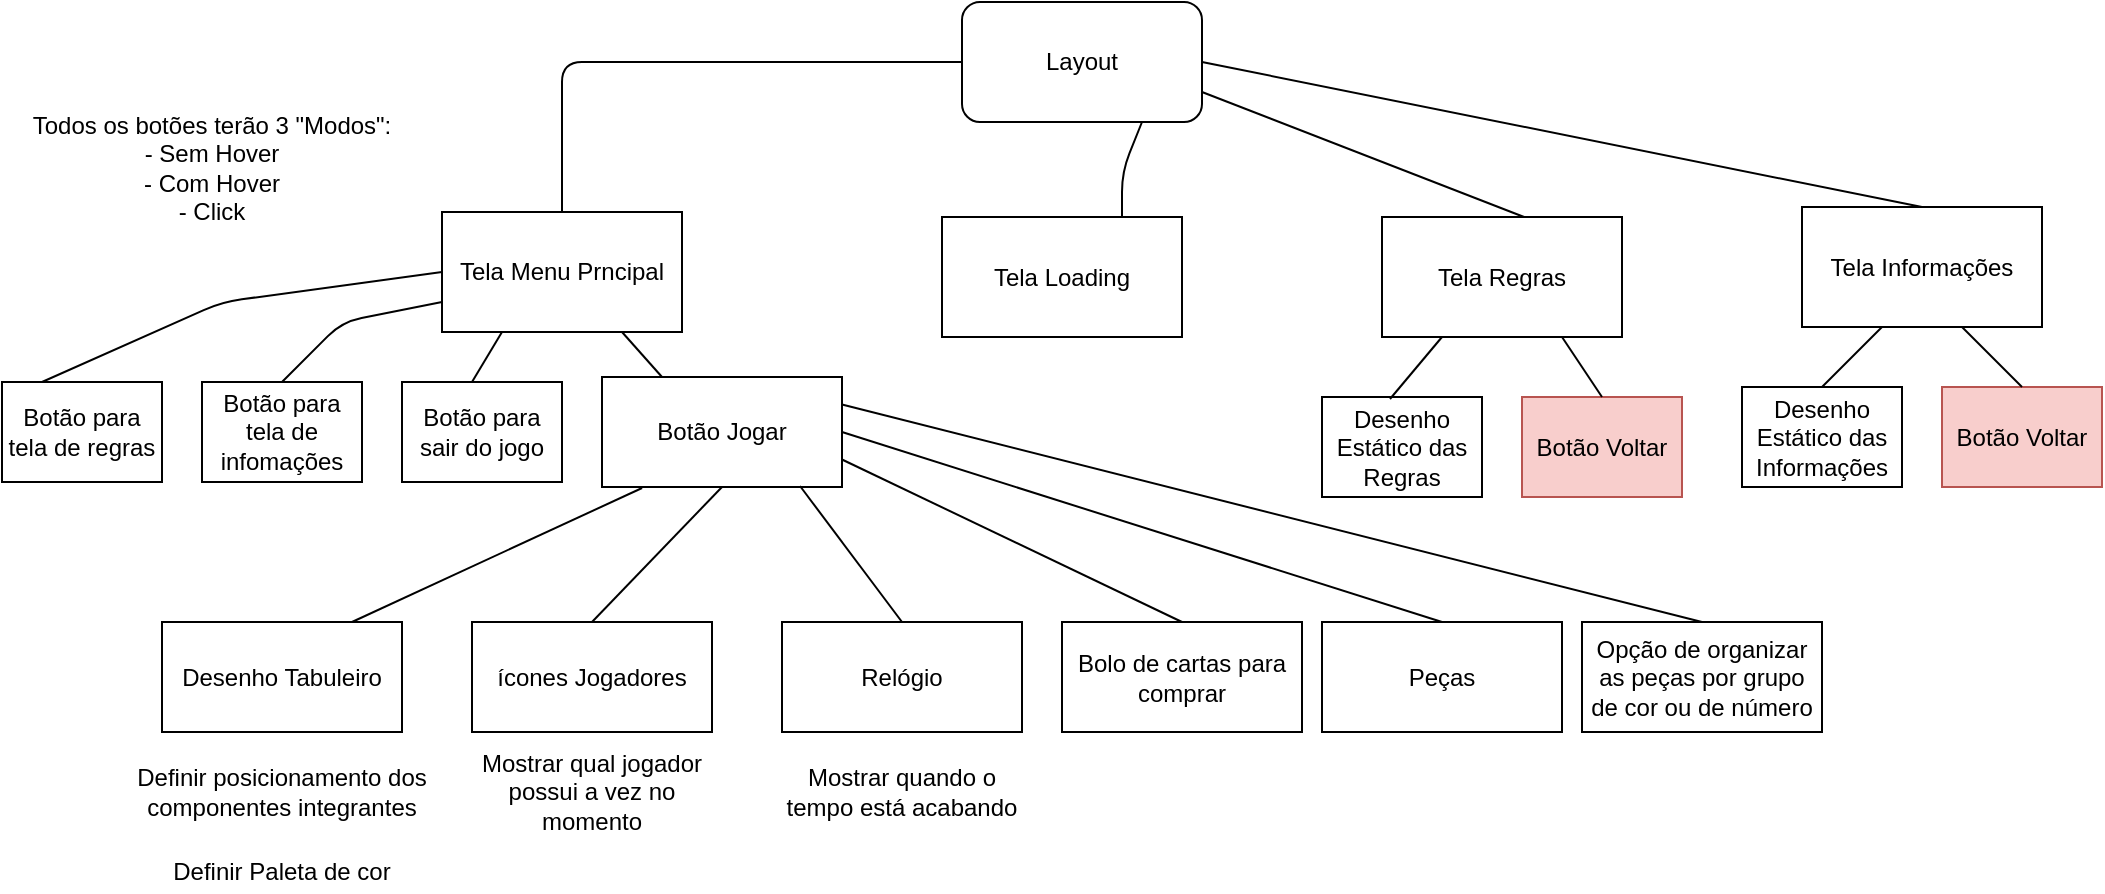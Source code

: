 <mxfile version="10.6.3" type="device"><diagram id="LL2Jm9bCJ6iH1BwQHbhC" name="Page-1"><mxGraphModel dx="1354" dy="765" grid="1" gridSize="10" guides="1" tooltips="1" connect="1" arrows="1" fold="1" page="1" pageScale="1" pageWidth="827" pageHeight="1169" math="0" shadow="0"><root><mxCell id="0"/><mxCell id="1" parent="0"/><mxCell id="oc5PWRHAvKlZDDpuAJo9-1" value="Layout&lt;br&gt;" style="rounded=1;whiteSpace=wrap;html=1;" parent="1" vertex="1"><mxGeometry x="755" y="115" width="120" height="60" as="geometry"/></mxCell><mxCell id="oc5PWRHAvKlZDDpuAJo9-2" value="Tela Menu Prncipal" style="rounded=0;whiteSpace=wrap;html=1;" parent="1" vertex="1"><mxGeometry x="495" y="220" width="120" height="60" as="geometry"/></mxCell><mxCell id="oc5PWRHAvKlZDDpuAJo9-3" value="Tela Loading" style="rounded=0;whiteSpace=wrap;html=1;" parent="1" vertex="1"><mxGeometry x="745" y="222.5" width="120" height="60" as="geometry"/></mxCell><mxCell id="oc5PWRHAvKlZDDpuAJo9-4" value="Tela Regras" style="rounded=0;whiteSpace=wrap;html=1;" parent="1" vertex="1"><mxGeometry x="965" y="222.5" width="120" height="60" as="geometry"/></mxCell><mxCell id="oc5PWRHAvKlZDDpuAJo9-5" value="Tela Informações" style="rounded=0;whiteSpace=wrap;html=1;" parent="1" vertex="1"><mxGeometry x="1175" y="217.5" width="120" height="60" as="geometry"/></mxCell><mxCell id="oc5PWRHAvKlZDDpuAJo9-6" value="Desenho Estático das Informações&lt;br&gt;" style="rounded=0;whiteSpace=wrap;html=1;" parent="1" vertex="1"><mxGeometry x="1145" y="307.5" width="80" height="50" as="geometry"/></mxCell><mxCell id="oc5PWRHAvKlZDDpuAJo9-7" value="Botão Voltar&lt;br&gt;" style="rounded=0;whiteSpace=wrap;html=1;fillColor=#f8cecc;strokeColor=#b85450;" parent="1" vertex="1"><mxGeometry x="1245" y="307.5" width="80" height="50" as="geometry"/></mxCell><mxCell id="oc5PWRHAvKlZDDpuAJo9-8" value="Desenho Estático das Regras&lt;br&gt;" style="rounded=0;whiteSpace=wrap;html=1;" parent="1" vertex="1"><mxGeometry x="935" y="312.5" width="80" height="50" as="geometry"/></mxCell><mxCell id="oc5PWRHAvKlZDDpuAJo9-9" value="Botão Voltar&lt;br&gt;" style="rounded=0;whiteSpace=wrap;html=1;fillColor=#f8cecc;strokeColor=#b85450;" parent="1" vertex="1"><mxGeometry x="1035" y="312.5" width="80" height="50" as="geometry"/></mxCell><mxCell id="oc5PWRHAvKlZDDpuAJo9-13" value="Botão para tela de regras&lt;br&gt;" style="rounded=0;whiteSpace=wrap;html=1;" parent="1" vertex="1"><mxGeometry x="275" y="305" width="80" height="50" as="geometry"/></mxCell><mxCell id="oc5PWRHAvKlZDDpuAJo9-14" value="Botão para tela de infomações&lt;br&gt;" style="rounded=0;whiteSpace=wrap;html=1;" parent="1" vertex="1"><mxGeometry x="375" y="305" width="80" height="50" as="geometry"/></mxCell><mxCell id="oc5PWRHAvKlZDDpuAJo9-15" value="Botão para sair do jogo&lt;br&gt;" style="rounded=0;whiteSpace=wrap;html=1;" parent="1" vertex="1"><mxGeometry x="475" y="305" width="80" height="50" as="geometry"/></mxCell><mxCell id="oc5PWRHAvKlZDDpuAJo9-16" value="Botão Jogar&lt;br&gt;" style="rounded=0;whiteSpace=wrap;html=1;" parent="1" vertex="1"><mxGeometry x="575" y="302.5" width="120" height="55" as="geometry"/></mxCell><mxCell id="oc5PWRHAvKlZDDpuAJo9-17" value="Desenho Tabuleiro&lt;br&gt;" style="rounded=0;whiteSpace=wrap;html=1;" parent="1" vertex="1"><mxGeometry x="355" y="425" width="120" height="55" as="geometry"/></mxCell><mxCell id="oc5PWRHAvKlZDDpuAJo9-18" value="ícones Jogadores&lt;br&gt;" style="rounded=0;whiteSpace=wrap;html=1;" parent="1" vertex="1"><mxGeometry x="510" y="425" width="120" height="55" as="geometry"/></mxCell><mxCell id="oc5PWRHAvKlZDDpuAJo9-19" value="Relógio&lt;br&gt;" style="rounded=0;whiteSpace=wrap;html=1;" parent="1" vertex="1"><mxGeometry x="665" y="425" width="120" height="55" as="geometry"/></mxCell><mxCell id="oc5PWRHAvKlZDDpuAJo9-21" value="Bolo de cartas para comprar&lt;br&gt;" style="rounded=0;whiteSpace=wrap;html=1;" parent="1" vertex="1"><mxGeometry x="805" y="425" width="120" height="55" as="geometry"/></mxCell><mxCell id="oc5PWRHAvKlZDDpuAJo9-23" value="Peças&lt;br&gt;" style="rounded=0;whiteSpace=wrap;html=1;" parent="1" vertex="1"><mxGeometry x="935" y="425" width="120" height="55" as="geometry"/></mxCell><mxCell id="oc5PWRHAvKlZDDpuAJo9-25" value="" style="endArrow=none;html=1;" parent="1" source="oc5PWRHAvKlZDDpuAJo9-2" target="oc5PWRHAvKlZDDpuAJo9-1" edge="1"><mxGeometry width="50" height="50" relative="1" as="geometry"><mxPoint x="675" y="200" as="sourcePoint"/><mxPoint x="725" y="150" as="targetPoint"/><Array as="points"><mxPoint x="555" y="145"/></Array></mxGeometry></mxCell><mxCell id="oc5PWRHAvKlZDDpuAJo9-26" value="" style="endArrow=none;html=1;exitX=0.75;exitY=0;exitDx=0;exitDy=0;entryX=0.75;entryY=1;entryDx=0;entryDy=0;" parent="1" edge="1" target="oc5PWRHAvKlZDDpuAJo9-1" source="oc5PWRHAvKlZDDpuAJo9-3"><mxGeometry width="50" height="50" relative="1" as="geometry"><mxPoint x="995" y="222" as="sourcePoint"/><mxPoint x="875" y="155" as="targetPoint"/><Array as="points"><mxPoint x="835" y="200"/></Array></mxGeometry></mxCell><mxCell id="oc5PWRHAvKlZDDpuAJo9-27" value="" style="endArrow=none;html=1;exitX=0.592;exitY=0;exitDx=0;exitDy=0;exitPerimeter=0;entryX=1;entryY=0.75;entryDx=0;entryDy=0;" parent="1" source="oc5PWRHAvKlZDDpuAJo9-4" target="oc5PWRHAvKlZDDpuAJo9-1" edge="1"><mxGeometry width="50" height="50" relative="1" as="geometry"><mxPoint x="995" y="190" as="sourcePoint"/><mxPoint x="875" y="123" as="targetPoint"/><Array as="points"/></mxGeometry></mxCell><mxCell id="oc5PWRHAvKlZDDpuAJo9-28" value="" style="endArrow=none;html=1;exitX=0.5;exitY=0;exitDx=0;exitDy=0;entryX=1;entryY=0.5;entryDx=0;entryDy=0;" parent="1" target="oc5PWRHAvKlZDDpuAJo9-1" edge="1" source="oc5PWRHAvKlZDDpuAJo9-5"><mxGeometry width="50" height="50" relative="1" as="geometry"><mxPoint x="1435.5" y="215" as="sourcePoint"/><mxPoint x="1094.5" y="140" as="targetPoint"/><Array as="points"/></mxGeometry></mxCell><mxCell id="oc5PWRHAvKlZDDpuAJo9-30" value="" style="endArrow=none;html=1;exitX=0.425;exitY=0.02;exitDx=0;exitDy=0;entryX=0.25;entryY=1;entryDx=0;entryDy=0;exitPerimeter=0;" parent="1" source="oc5PWRHAvKlZDDpuAJo9-8" target="oc5PWRHAvKlZDDpuAJo9-4" edge="1"><mxGeometry width="50" height="50" relative="1" as="geometry"><mxPoint x="815" y="322.5" as="sourcePoint"/><mxPoint x="815" y="292.5" as="targetPoint"/></mxGeometry></mxCell><mxCell id="oc5PWRHAvKlZDDpuAJo9-32" value="" style="endArrow=none;html=1;exitX=0.5;exitY=0;exitDx=0;exitDy=0;entryX=0.75;entryY=1;entryDx=0;entryDy=0;" parent="1" source="oc5PWRHAvKlZDDpuAJo9-9" target="oc5PWRHAvKlZDDpuAJo9-4" edge="1"><mxGeometry width="50" height="50" relative="1" as="geometry"><mxPoint x="1049" y="313.5" as="sourcePoint"/><mxPoint x="1075" y="282.5" as="targetPoint"/></mxGeometry></mxCell><mxCell id="oc5PWRHAvKlZDDpuAJo9-36" value="" style="endArrow=none;html=1;exitX=0.5;exitY=0;exitDx=0;exitDy=0;" parent="1" source="oc5PWRHAvKlZDDpuAJo9-6" edge="1"><mxGeometry width="50" height="50" relative="1" as="geometry"><mxPoint x="1165" y="327.5" as="sourcePoint"/><mxPoint x="1215" y="277.5" as="targetPoint"/></mxGeometry></mxCell><mxCell id="oc5PWRHAvKlZDDpuAJo9-38" value="" style="endArrow=none;html=1;exitX=0.5;exitY=0;exitDx=0;exitDy=0;" parent="1" source="oc5PWRHAvKlZDDpuAJo9-7" edge="1"><mxGeometry width="50" height="50" relative="1" as="geometry"><mxPoint x="1285" y="317.5" as="sourcePoint"/><mxPoint x="1255" y="277.5" as="targetPoint"/><Array as="points"/></mxGeometry></mxCell><mxCell id="oc5PWRHAvKlZDDpuAJo9-39" value="" style="endArrow=none;html=1;entryX=0.25;entryY=1;entryDx=0;entryDy=0;" parent="1" target="oc5PWRHAvKlZDDpuAJo9-2" edge="1"><mxGeometry width="50" height="50" relative="1" as="geometry"><mxPoint x="510" y="305" as="sourcePoint"/><mxPoint x="540" y="285" as="targetPoint"/><Array as="points"/></mxGeometry></mxCell><mxCell id="oc5PWRHAvKlZDDpuAJo9-40" value="" style="endArrow=none;html=1;entryX=0.75;entryY=1;entryDx=0;entryDy=0;exitX=0.25;exitY=0;exitDx=0;exitDy=0;" parent="1" source="oc5PWRHAvKlZDDpuAJo9-16" target="oc5PWRHAvKlZDDpuAJo9-2" edge="1"><mxGeometry width="50" height="50" relative="1" as="geometry"><mxPoint x="585" y="330" as="sourcePoint"/><mxPoint x="635" y="280" as="targetPoint"/></mxGeometry></mxCell><mxCell id="oc5PWRHAvKlZDDpuAJo9-41" value="" style="endArrow=none;html=1;entryX=0;entryY=0.75;entryDx=0;entryDy=0;" parent="1" target="oc5PWRHAvKlZDDpuAJo9-2" edge="1"><mxGeometry width="50" height="50" relative="1" as="geometry"><mxPoint x="415" y="305" as="sourcePoint"/><mxPoint x="445" y="275" as="targetPoint"/><Array as="points"><mxPoint x="445" y="275"/></Array></mxGeometry></mxCell><mxCell id="oc5PWRHAvKlZDDpuAJo9-42" value="" style="endArrow=none;html=1;entryX=0;entryY=0.5;entryDx=0;entryDy=0;" parent="1" target="oc5PWRHAvKlZDDpuAJo9-2" edge="1"><mxGeometry width="50" height="50" relative="1" as="geometry"><mxPoint x="295" y="305" as="sourcePoint"/><mxPoint x="485" y="245" as="targetPoint"/><Array as="points"><mxPoint x="385" y="265"/></Array></mxGeometry></mxCell><mxCell id="oc5PWRHAvKlZDDpuAJo9-44" value="" style="endArrow=none;html=1;entryX=0.167;entryY=1.009;entryDx=0;entryDy=0;entryPerimeter=0;" parent="1" target="oc5PWRHAvKlZDDpuAJo9-16" edge="1"><mxGeometry width="50" height="50" relative="1" as="geometry"><mxPoint x="450" y="425" as="sourcePoint"/><mxPoint x="500" y="375" as="targetPoint"/></mxGeometry></mxCell><mxCell id="oc5PWRHAvKlZDDpuAJo9-45" value="" style="endArrow=none;html=1;entryX=0.5;entryY=1;entryDx=0;entryDy=0;exitX=0.5;exitY=0;exitDx=0;exitDy=0;" parent="1" source="oc5PWRHAvKlZDDpuAJo9-18" target="oc5PWRHAvKlZDDpuAJo9-16" edge="1"><mxGeometry width="50" height="50" relative="1" as="geometry"><mxPoint x="576" y="435" as="sourcePoint"/><mxPoint x="615" y="380" as="targetPoint"/></mxGeometry></mxCell><mxCell id="oc5PWRHAvKlZDDpuAJo9-46" value="" style="endArrow=none;html=1;exitX=0.5;exitY=0;exitDx=0;exitDy=0;entryX=0.825;entryY=0.991;entryDx=0;entryDy=0;entryPerimeter=0;" parent="1" source="oc5PWRHAvKlZDDpuAJo9-19" target="oc5PWRHAvKlZDDpuAJo9-16" edge="1"><mxGeometry width="50" height="50" relative="1" as="geometry"><mxPoint x="695" y="425" as="sourcePoint"/><mxPoint x="745" y="375" as="targetPoint"/></mxGeometry></mxCell><mxCell id="oc5PWRHAvKlZDDpuAJo9-48" value="" style="endArrow=none;html=1;entryX=1;entryY=0.75;entryDx=0;entryDy=0;exitX=0.5;exitY=0;exitDx=0;exitDy=0;" parent="1" source="oc5PWRHAvKlZDDpuAJo9-21" target="oc5PWRHAvKlZDDpuAJo9-16" edge="1"><mxGeometry width="50" height="50" relative="1" as="geometry"><mxPoint x="765" y="365" as="sourcePoint"/><mxPoint x="815" y="315" as="targetPoint"/></mxGeometry></mxCell><mxCell id="oc5PWRHAvKlZDDpuAJo9-49" value="" style="endArrow=none;html=1;entryX=1;entryY=0.5;entryDx=0;entryDy=0;exitX=0.5;exitY=0;exitDx=0;exitDy=0;" parent="1" source="oc5PWRHAvKlZDDpuAJo9-23" target="oc5PWRHAvKlZDDpuAJo9-16" edge="1"><mxGeometry width="50" height="50" relative="1" as="geometry"><mxPoint x="275" y="555" as="sourcePoint"/><mxPoint x="325" y="505" as="targetPoint"/></mxGeometry></mxCell><mxCell id="oc5PWRHAvKlZDDpuAJo9-60" value="&lt;span&gt;Definir posicionamento dos componentes integrantes&lt;/span&gt;" style="text;html=1;strokeColor=none;fillColor=none;align=center;verticalAlign=middle;whiteSpace=wrap;rounded=0;" parent="1" vertex="1"><mxGeometry x="335" y="490" width="160" height="40" as="geometry"/></mxCell><mxCell id="oc5PWRHAvKlZDDpuAJo9-61" value="Definir Paleta de cor" style="text;html=1;strokeColor=none;fillColor=none;align=center;verticalAlign=middle;whiteSpace=wrap;rounded=0;" parent="1" vertex="1"><mxGeometry x="355" y="540" width="120" height="20" as="geometry"/></mxCell><mxCell id="oc5PWRHAvKlZDDpuAJo9-62" value="Mostrar qual jogador possui a vez no momento" style="text;html=1;strokeColor=none;fillColor=none;align=center;verticalAlign=middle;whiteSpace=wrap;rounded=0;" parent="1" vertex="1"><mxGeometry x="510" y="500" width="120" height="20" as="geometry"/></mxCell><mxCell id="oc5PWRHAvKlZDDpuAJo9-63" value="Mostrar quando o tempo está acabando" style="text;html=1;strokeColor=none;fillColor=none;align=center;verticalAlign=middle;whiteSpace=wrap;rounded=0;" parent="1" vertex="1"><mxGeometry x="665" y="500" width="120" height="20" as="geometry"/></mxCell><mxCell id="oc5PWRHAvKlZDDpuAJo9-66" value="Opção de organizar as peças por grupo de cor ou de número&lt;br&gt;" style="rounded=0;whiteSpace=wrap;html=1;" parent="1" vertex="1"><mxGeometry x="1065" y="425" width="120" height="55" as="geometry"/></mxCell><mxCell id="oc5PWRHAvKlZDDpuAJo9-67" value="" style="endArrow=none;html=1;entryX=0.5;entryY=0;entryDx=0;entryDy=0;exitX=1;exitY=0.25;exitDx=0;exitDy=0;" parent="1" source="oc5PWRHAvKlZDDpuAJo9-16" target="oc5PWRHAvKlZDDpuAJo9-66" edge="1"><mxGeometry width="50" height="50" relative="1" as="geometry"><mxPoint x="160" y="630" as="sourcePoint"/><mxPoint x="210" y="580" as="targetPoint"/><Array as="points"/></mxGeometry></mxCell><mxCell id="oc5PWRHAvKlZDDpuAJo9-69" value="Todos os botões terão 3 &quot;Modos&quot;:&lt;br&gt;- Sem Hover&lt;br&gt;- Com Hover&lt;br&gt;- Click&lt;br&gt;" style="text;html=1;strokeColor=none;fillColor=none;align=center;verticalAlign=middle;whiteSpace=wrap;rounded=0;" parent="1" vertex="1"><mxGeometry x="280" y="160" width="200" height="75" as="geometry"/></mxCell></root></mxGraphModel></diagram></mxfile>